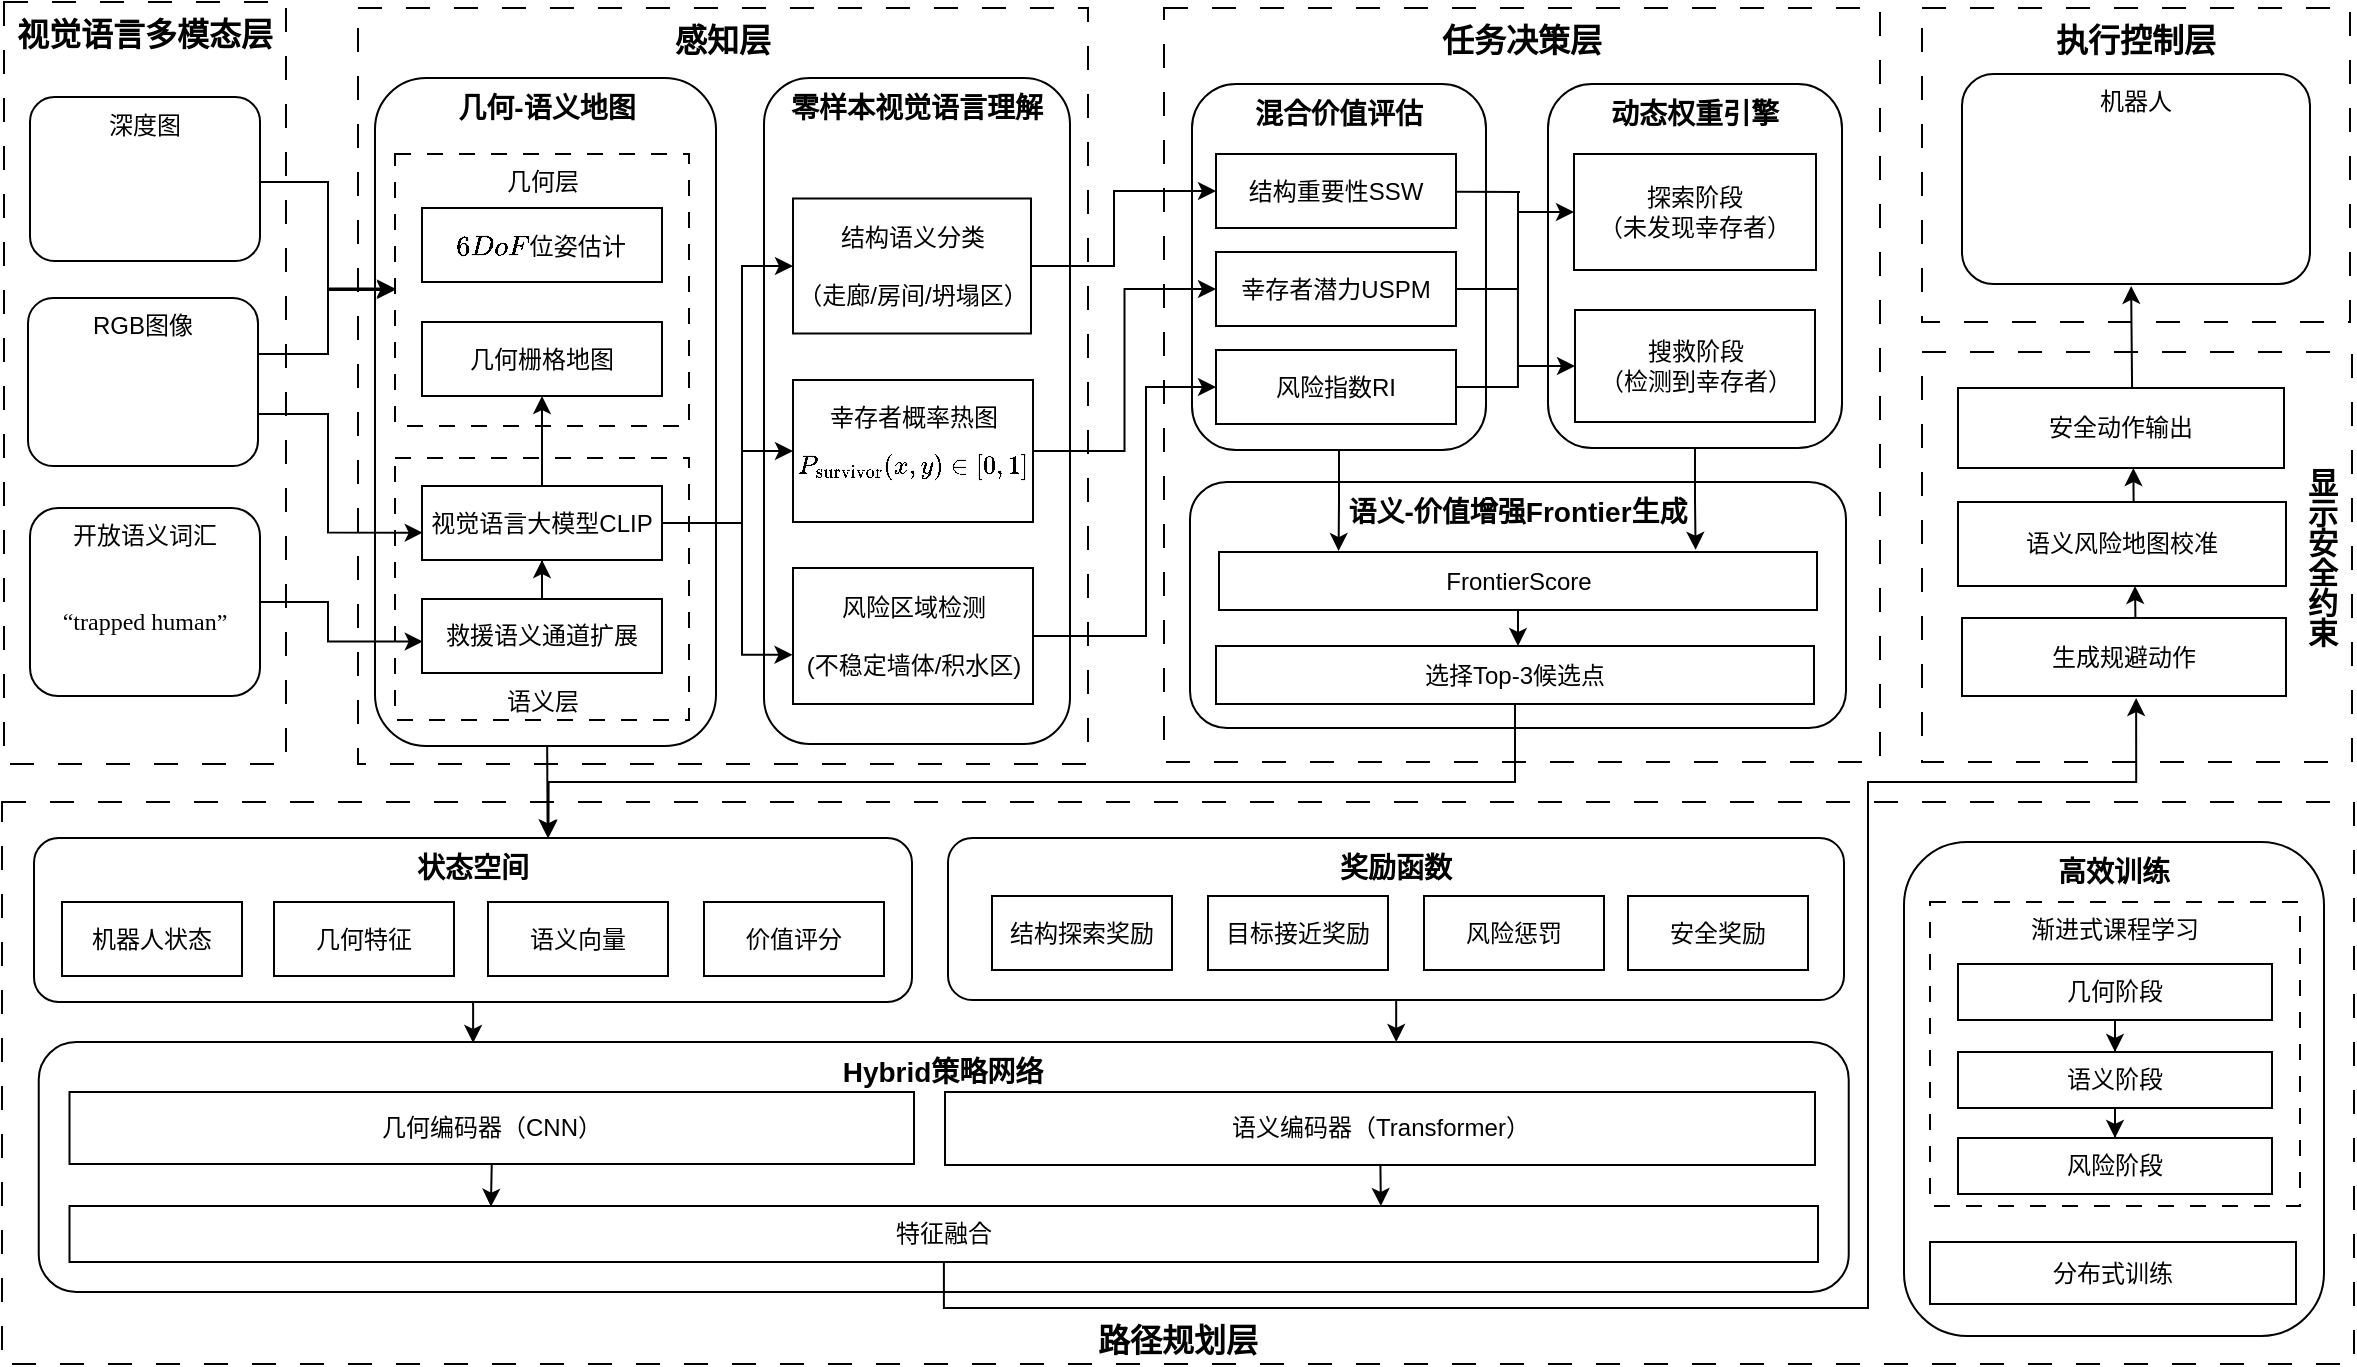 <mxfile version="26.2.14">
  <diagram name="第 1 页" id="HmjOjDHkeifQtBeMnm7m">
    <mxGraphModel dx="2058" dy="1146" grid="1" gridSize="10" guides="1" tooltips="1" connect="1" arrows="1" fold="1" page="1" pageScale="1" pageWidth="1654" pageHeight="1169" math="0" shadow="0">
      <root>
        <mxCell id="0" />
        <mxCell id="1" parent="0" />
        <mxCell id="zx14Y4O1JEKNaO2EkPZ3-2" value="&lt;span style=&quot;font-size: 16px;&quot;&gt;&lt;b&gt;视觉语言多模态层&lt;/b&gt;&lt;/span&gt;" style="rounded=0;whiteSpace=wrap;html=1;verticalAlign=top;dashed=1;dashPattern=12 12;fillStyle=auto;" vertex="1" parent="1">
          <mxGeometry x="240" y="190" width="141" height="381" as="geometry" />
        </mxCell>
        <mxCell id="zx14Y4O1JEKNaO2EkPZ3-3" value="&lt;font style=&quot;font-size: 16px;&quot;&gt;&lt;b&gt;感知层&lt;/b&gt;&lt;/font&gt;" style="rounded=0;whiteSpace=wrap;html=1;verticalAlign=top;dashed=1;dashPattern=12 12;" vertex="1" parent="1">
          <mxGeometry x="417" y="193" width="365" height="378" as="geometry" />
        </mxCell>
        <mxCell id="zx14Y4O1JEKNaO2EkPZ3-4" value="&lt;font style=&quot;font-size: 16px;&quot;&gt;&lt;b&gt;任务决策层&lt;/b&gt;&lt;/font&gt;" style="rounded=0;whiteSpace=wrap;html=1;verticalAlign=top;dashed=1;dashPattern=12 12;" vertex="1" parent="1">
          <mxGeometry x="820" y="193" width="358" height="377" as="geometry" />
        </mxCell>
        <mxCell id="zx14Y4O1JEKNaO2EkPZ3-5" value="&lt;font style=&quot;font-size: 16px;&quot;&gt;&lt;b&gt;路径规划层&lt;/b&gt;&lt;/font&gt;" style="rounded=0;whiteSpace=wrap;html=1;verticalAlign=bottom;dashed=1;dashPattern=12 12;" vertex="1" parent="1">
          <mxGeometry x="239" y="590" width="1176" height="281" as="geometry" />
        </mxCell>
        <mxCell id="zx14Y4O1JEKNaO2EkPZ3-6" value="&lt;font style=&quot;font-size: 16px;&quot;&gt;&lt;b&gt;执行控制层&lt;/b&gt;&lt;/font&gt;" style="rounded=0;whiteSpace=wrap;html=1;verticalAlign=top;dashed=1;dashPattern=12 12;" vertex="1" parent="1">
          <mxGeometry x="1199" y="193" width="214" height="157" as="geometry" />
        </mxCell>
        <mxCell id="zx14Y4O1JEKNaO2EkPZ3-7" value="&lt;font style=&quot;font-size: 14px;&quot;&gt;&lt;b&gt;几何-语义地图&lt;/b&gt;&lt;/font&gt;" style="rounded=1;whiteSpace=wrap;html=1;verticalAlign=top;" vertex="1" parent="1">
          <mxGeometry x="425.5" y="228" width="170.5" height="334" as="geometry" />
        </mxCell>
        <mxCell id="zx14Y4O1JEKNaO2EkPZ3-8" value="几何层" style="rounded=0;whiteSpace=wrap;html=1;verticalAlign=top;dashed=1;dashPattern=8 8;" vertex="1" parent="1">
          <mxGeometry x="435.5" y="266" width="147" height="136" as="geometry" />
        </mxCell>
        <mxCell id="zx14Y4O1JEKNaO2EkPZ3-9" value="语义层" style="rounded=0;whiteSpace=wrap;html=1;verticalAlign=bottom;dashed=1;dashPattern=8 8;" vertex="1" parent="1">
          <mxGeometry x="435.5" y="418" width="147" height="131" as="geometry" />
        </mxCell>
        <mxCell id="zx14Y4O1JEKNaO2EkPZ3-10" value="&lt;font style=&quot;font-size: 14px;&quot;&gt;&lt;b&gt;混合价值评估&lt;/b&gt;&lt;/font&gt;" style="rounded=1;whiteSpace=wrap;html=1;verticalAlign=top;" vertex="1" parent="1">
          <mxGeometry x="834" y="231" width="147" height="183" as="geometry" />
        </mxCell>
        <mxCell id="zx14Y4O1JEKNaO2EkPZ3-11" style="rounded=0;orthogonalLoop=1;jettySize=auto;html=1;curved=0;strokeColor=default;flowAnimation=0;shadow=0;jumpStyle=line;jumpSize=6;endArrow=none;startFill=0;" edge="1" parent="1" source="zx14Y4O1JEKNaO2EkPZ3-12">
          <mxGeometry relative="1" as="geometry">
            <mxPoint x="998" y="285" as="targetPoint" />
          </mxGeometry>
        </mxCell>
        <mxCell id="zx14Y4O1JEKNaO2EkPZ3-12" value="结构重要性SSW" style="rounded=0;whiteSpace=wrap;html=1;" vertex="1" parent="1">
          <mxGeometry x="846" y="266" width="120" height="37" as="geometry" />
        </mxCell>
        <mxCell id="zx14Y4O1JEKNaO2EkPZ3-13" style="edgeStyle=orthogonalEdgeStyle;rounded=0;orthogonalLoop=1;jettySize=auto;html=1;flowAnimation=0;endArrow=none;startFill=0;" edge="1" parent="1" source="zx14Y4O1JEKNaO2EkPZ3-14">
          <mxGeometry relative="1" as="geometry">
            <mxPoint x="997.054" y="333.5" as="targetPoint" />
          </mxGeometry>
        </mxCell>
        <mxCell id="zx14Y4O1JEKNaO2EkPZ3-14" value="幸存者潜力USPM" style="rounded=0;whiteSpace=wrap;html=1;" vertex="1" parent="1">
          <mxGeometry x="846" y="315" width="120" height="37" as="geometry" />
        </mxCell>
        <mxCell id="zx14Y4O1JEKNaO2EkPZ3-15" style="edgeStyle=orthogonalEdgeStyle;rounded=0;orthogonalLoop=1;jettySize=auto;html=1;endArrow=none;startFill=0;" edge="1" parent="1" source="zx14Y4O1JEKNaO2EkPZ3-16">
          <mxGeometry relative="1" as="geometry">
            <mxPoint x="997.171" y="382.5" as="targetPoint" />
          </mxGeometry>
        </mxCell>
        <mxCell id="zx14Y4O1JEKNaO2EkPZ3-16" value="风险指数RI" style="rounded=0;whiteSpace=wrap;html=1;" vertex="1" parent="1">
          <mxGeometry x="846" y="364" width="120" height="37" as="geometry" />
        </mxCell>
        <mxCell id="zx14Y4O1JEKNaO2EkPZ3-17" value="&lt;font style=&quot;font-size: 14px;&quot;&gt;&lt;b&gt;动态权重引擎&lt;/b&gt;&lt;/font&gt;" style="rounded=1;whiteSpace=wrap;html=1;verticalAlign=top;" vertex="1" parent="1">
          <mxGeometry x="1012" y="231" width="147" height="182" as="geometry" />
        </mxCell>
        <mxCell id="zx14Y4O1JEKNaO2EkPZ3-18" style="rounded=0;orthogonalLoop=1;jettySize=auto;html=1;" edge="1" parent="1" target="zx14Y4O1JEKNaO2EkPZ3-19">
          <mxGeometry relative="1" as="geometry">
            <mxPoint x="997.054" y="295" as="sourcePoint" />
          </mxGeometry>
        </mxCell>
        <mxCell id="zx14Y4O1JEKNaO2EkPZ3-19" value="探索阶段&lt;div&gt;（未发现幸存者）&lt;/div&gt;" style="rounded=0;whiteSpace=wrap;html=1;" vertex="1" parent="1">
          <mxGeometry x="1025" y="266" width="121" height="58" as="geometry" />
        </mxCell>
        <mxCell id="zx14Y4O1JEKNaO2EkPZ3-20" style="rounded=0;orthogonalLoop=1;jettySize=auto;html=1;" edge="1" parent="1" target="zx14Y4O1JEKNaO2EkPZ3-21">
          <mxGeometry relative="1" as="geometry">
            <mxPoint x="997" y="372" as="sourcePoint" />
          </mxGeometry>
        </mxCell>
        <mxCell id="zx14Y4O1JEKNaO2EkPZ3-21" value="搜救阶段&lt;div&gt;（检测到幸存者）&lt;/div&gt;" style="rounded=0;whiteSpace=wrap;html=1;" vertex="1" parent="1">
          <mxGeometry x="1025.5" y="344" width="120" height="56" as="geometry" />
        </mxCell>
        <mxCell id="zx14Y4O1JEKNaO2EkPZ3-22" value="&lt;font style=&quot;font-size: 14px;&quot;&gt;&lt;b&gt;Hybrid策略网络&lt;/b&gt;&lt;/font&gt;" style="rounded=1;whiteSpace=wrap;html=1;verticalAlign=top;" vertex="1" parent="1">
          <mxGeometry x="257.37" y="710" width="905" height="125" as="geometry" />
        </mxCell>
        <mxCell id="zx14Y4O1JEKNaO2EkPZ3-23" value="&lt;font style=&quot;font-size: 14px;&quot;&gt;&lt;b&gt;状态空间&lt;/b&gt;&lt;/font&gt;" style="rounded=1;whiteSpace=wrap;html=1;verticalAlign=top;" vertex="1" parent="1">
          <mxGeometry x="255" y="608" width="439" height="82" as="geometry" />
        </mxCell>
        <mxCell id="zx14Y4O1JEKNaO2EkPZ3-24" value="几何编码器（CNN）" style="rounded=0;whiteSpace=wrap;html=1;" vertex="1" parent="1">
          <mxGeometry x="272.75" y="735" width="422.25" height="36" as="geometry" />
        </mxCell>
        <mxCell id="zx14Y4O1JEKNaO2EkPZ3-25" style="rounded=0;orthogonalLoop=1;jettySize=auto;html=1;strokeWidth=1;entryX=0.75;entryY=0;entryDx=0;entryDy=0;" edge="1" parent="1" source="zx14Y4O1JEKNaO2EkPZ3-26" target="zx14Y4O1JEKNaO2EkPZ3-47">
          <mxGeometry relative="1" as="geometry">
            <mxPoint x="929" y="813" as="targetPoint" />
          </mxGeometry>
        </mxCell>
        <mxCell id="zx14Y4O1JEKNaO2EkPZ3-26" value="语义编码器（Transformer）" style="rounded=0;whiteSpace=wrap;html=1;" vertex="1" parent="1">
          <mxGeometry x="710.5" y="735" width="435" height="36.5" as="geometry" />
        </mxCell>
        <mxCell id="zx14Y4O1JEKNaO2EkPZ3-27" value="&lt;div data-page-id=&quot;BNPAdGCBEommW2xqo2ccPuPGn6e&quot; data-lark-html-role=&quot;root&quot; data-docx-has-block-data=&quot;false&quot;&gt;&lt;div class=&quot;old-record-id-UI9NddCrRo0jrax99HIcFApNn1e&quot;&gt;&lt;font style=&quot;font-size: 15px;&quot;&gt;&lt;b&gt;&lt;span style=&quot;color: light-dark(rgb(0, 0, 0), rgb(255, 255, 255));&quot;&gt;显示安全约束&lt;/span&gt;&lt;/b&gt;&lt;/font&gt;&lt;/div&gt;&lt;/div&gt;" style="rounded=0;whiteSpace=wrap;html=1;verticalAlign=middle;dashed=1;dashPattern=12 12;align=left;labelPosition=right;verticalLabelPosition=middle;textDirection=vertical-lr;spacingLeft=-27;" vertex="1" parent="1">
          <mxGeometry x="1199" y="365" width="215" height="205" as="geometry" />
        </mxCell>
        <mxCell id="zx14Y4O1JEKNaO2EkPZ3-28" style="edgeStyle=orthogonalEdgeStyle;rounded=0;orthogonalLoop=1;jettySize=auto;html=1;" edge="1" parent="1">
          <mxGeometry relative="1" as="geometry">
            <mxPoint x="435.5" y="333.25" as="targetPoint" />
            <mxPoint x="366.88" y="289.7" as="sourcePoint" />
            <Array as="points">
              <mxPoint x="367" y="280" />
              <mxPoint x="402" y="280" />
              <mxPoint x="402" y="333" />
            </Array>
          </mxGeometry>
        </mxCell>
        <mxCell id="zx14Y4O1JEKNaO2EkPZ3-29" value="深度图" style="rounded=1;whiteSpace=wrap;html=1;verticalAlign=top;" vertex="1" parent="1">
          <mxGeometry x="253" y="237.5" width="115" height="82" as="geometry" />
        </mxCell>
        <mxCell id="zx14Y4O1JEKNaO2EkPZ3-30" style="edgeStyle=orthogonalEdgeStyle;rounded=0;orthogonalLoop=1;jettySize=auto;html=1;" edge="1" parent="1" source="zx14Y4O1JEKNaO2EkPZ3-31" target="zx14Y4O1JEKNaO2EkPZ3-8">
          <mxGeometry relative="1" as="geometry">
            <Array as="points">
              <mxPoint x="402" y="366" />
              <mxPoint x="402" y="334" />
            </Array>
          </mxGeometry>
        </mxCell>
        <mxCell id="zx14Y4O1JEKNaO2EkPZ3-31" value="RGB图像" style="rounded=1;whiteSpace=wrap;html=1;verticalAlign=top;" vertex="1" parent="1">
          <mxGeometry x="252" y="338" width="115" height="84" as="geometry" />
        </mxCell>
        <mxCell id="zx14Y4O1JEKNaO2EkPZ3-32" value="" style="rounded=0;orthogonalLoop=1;jettySize=auto;html=1;entryX=0.503;entryY=1;entryDx=0;entryDy=0;entryPerimeter=0;" edge="1" parent="1">
          <mxGeometry relative="1" as="geometry">
            <mxPoint x="1305.721" y="498" as="sourcePoint" />
            <mxPoint x="1305.492" y="482.0" as="targetPoint" />
          </mxGeometry>
        </mxCell>
        <mxCell id="zx14Y4O1JEKNaO2EkPZ3-33" value="生成规避动作" style="rounded=0;whiteSpace=wrap;html=1;" vertex="1" parent="1">
          <mxGeometry x="1219" y="498" width="162" height="39" as="geometry" />
        </mxCell>
        <mxCell id="zx14Y4O1JEKNaO2EkPZ3-34" value="" style="rounded=0;orthogonalLoop=1;jettySize=auto;html=1;" edge="1" parent="1">
          <mxGeometry relative="1" as="geometry">
            <mxPoint x="1304.819" y="440" as="sourcePoint" />
            <mxPoint x="1304.672" y="423" as="targetPoint" />
          </mxGeometry>
        </mxCell>
        <mxCell id="zx14Y4O1JEKNaO2EkPZ3-35" value="语义风险地图校准" style="rounded=0;whiteSpace=wrap;html=1;" vertex="1" parent="1">
          <mxGeometry x="1217" y="440" width="164" height="42" as="geometry" />
        </mxCell>
        <mxCell id="zx14Y4O1JEKNaO2EkPZ3-36" value="几何特征" style="rounded=0;whiteSpace=wrap;html=1;" vertex="1" parent="1">
          <mxGeometry x="375" y="640" width="90" height="37" as="geometry" />
        </mxCell>
        <mxCell id="zx14Y4O1JEKNaO2EkPZ3-37" value="语义向量" style="rounded=0;whiteSpace=wrap;html=1;" vertex="1" parent="1">
          <mxGeometry x="482" y="640" width="90" height="37" as="geometry" />
        </mxCell>
        <mxCell id="zx14Y4O1JEKNaO2EkPZ3-38" value="价值评分" style="rounded=0;whiteSpace=wrap;html=1;" vertex="1" parent="1">
          <mxGeometry x="590" y="640" width="90" height="37" as="geometry" />
        </mxCell>
        <mxCell id="zx14Y4O1JEKNaO2EkPZ3-39" value="机器人状态" style="rounded=0;whiteSpace=wrap;html=1;" vertex="1" parent="1">
          <mxGeometry x="269" y="640" width="90" height="37" as="geometry" />
        </mxCell>
        <mxCell id="zx14Y4O1JEKNaO2EkPZ3-40" style="rounded=0;orthogonalLoop=1;jettySize=auto;html=1;entryX=0.75;entryY=0;entryDx=0;entryDy=0;" edge="1" parent="1" source="zx14Y4O1JEKNaO2EkPZ3-41" target="zx14Y4O1JEKNaO2EkPZ3-22">
          <mxGeometry relative="1" as="geometry" />
        </mxCell>
        <mxCell id="zx14Y4O1JEKNaO2EkPZ3-41" value="&lt;font style=&quot;font-size: 14px;&quot;&gt;&lt;b&gt;奖励函数&lt;/b&gt;&lt;/font&gt;" style="rounded=1;whiteSpace=wrap;html=1;verticalAlign=top;" vertex="1" parent="1">
          <mxGeometry x="712" y="608" width="448" height="81" as="geometry" />
        </mxCell>
        <mxCell id="zx14Y4O1JEKNaO2EkPZ3-42" value="结构探索奖励" style="rounded=0;whiteSpace=wrap;html=1;" vertex="1" parent="1">
          <mxGeometry x="734" y="637" width="90" height="37" as="geometry" />
        </mxCell>
        <mxCell id="zx14Y4O1JEKNaO2EkPZ3-43" value="目标接近奖励" style="rounded=0;whiteSpace=wrap;html=1;" vertex="1" parent="1">
          <mxGeometry x="842" y="637" width="90" height="37" as="geometry" />
        </mxCell>
        <mxCell id="zx14Y4O1JEKNaO2EkPZ3-44" value="风险惩罚" style="rounded=0;whiteSpace=wrap;html=1;" vertex="1" parent="1">
          <mxGeometry x="950" y="637" width="90" height="37" as="geometry" />
        </mxCell>
        <mxCell id="zx14Y4O1JEKNaO2EkPZ3-45" value="安全奖励" style="rounded=0;whiteSpace=wrap;html=1;" vertex="1" parent="1">
          <mxGeometry x="1052" y="637" width="90" height="37" as="geometry" />
        </mxCell>
        <mxCell id="zx14Y4O1JEKNaO2EkPZ3-46" style="edgeStyle=orthogonalEdgeStyle;rounded=0;orthogonalLoop=1;jettySize=auto;html=1;entryX=0.498;entryY=0.844;entryDx=0;entryDy=0;entryPerimeter=0;" edge="1" parent="1" source="zx14Y4O1JEKNaO2EkPZ3-47" target="zx14Y4O1JEKNaO2EkPZ3-27">
          <mxGeometry relative="1" as="geometry">
            <Array as="points">
              <mxPoint x="1172" y="843" />
              <mxPoint x="1172" y="580" />
              <mxPoint x="1306" y="580" />
            </Array>
          </mxGeometry>
        </mxCell>
        <mxCell id="zx14Y4O1JEKNaO2EkPZ3-47" value="特征融合" style="rounded=0;whiteSpace=wrap;html=1;" vertex="1" parent="1">
          <mxGeometry x="272.75" y="792" width="874.25" height="28" as="geometry" />
        </mxCell>
        <mxCell id="zx14Y4O1JEKNaO2EkPZ3-48" value="$$6DoF位姿估计$$" style="rounded=0;whiteSpace=wrap;html=1;" vertex="1" parent="1">
          <mxGeometry x="449" y="293" width="120" height="37" as="geometry" />
        </mxCell>
        <mxCell id="zx14Y4O1JEKNaO2EkPZ3-49" value="几何栅格地图" style="rounded=0;whiteSpace=wrap;html=1;" vertex="1" parent="1">
          <mxGeometry x="449" y="350" width="120" height="37" as="geometry" />
        </mxCell>
        <mxCell id="zx14Y4O1JEKNaO2EkPZ3-50" style="edgeStyle=orthogonalEdgeStyle;rounded=0;orthogonalLoop=1;jettySize=auto;html=1;entryX=0.5;entryY=1;entryDx=0;entryDy=0;" edge="1" parent="1" source="zx14Y4O1JEKNaO2EkPZ3-51" target="zx14Y4O1JEKNaO2EkPZ3-53">
          <mxGeometry relative="1" as="geometry" />
        </mxCell>
        <mxCell id="zx14Y4O1JEKNaO2EkPZ3-51" value="救援语义通道扩展" style="rounded=0;whiteSpace=wrap;html=1;" vertex="1" parent="1">
          <mxGeometry x="449" y="488.5" width="120" height="37" as="geometry" />
        </mxCell>
        <mxCell id="zx14Y4O1JEKNaO2EkPZ3-52" style="edgeStyle=orthogonalEdgeStyle;rounded=0;orthogonalLoop=1;jettySize=auto;html=1;entryX=0.5;entryY=1;entryDx=0;entryDy=0;" edge="1" parent="1" source="zx14Y4O1JEKNaO2EkPZ3-53" target="zx14Y4O1JEKNaO2EkPZ3-49">
          <mxGeometry relative="1" as="geometry" />
        </mxCell>
        <mxCell id="zx14Y4O1JEKNaO2EkPZ3-53" value="视觉语言大模型CLIP" style="rounded=0;whiteSpace=wrap;html=1;" vertex="1" parent="1">
          <mxGeometry x="449" y="432" width="120" height="37" as="geometry" />
        </mxCell>
        <mxCell id="zx14Y4O1JEKNaO2EkPZ3-54" value="安全动作输出" style="rounded=0;whiteSpace=wrap;html=1;" vertex="1" parent="1">
          <mxGeometry x="1217" y="383" width="163" height="40" as="geometry" />
        </mxCell>
        <mxCell id="zx14Y4O1JEKNaO2EkPZ3-55" value="&lt;font style=&quot;font-size: 14px;&quot;&gt;&lt;b&gt;零样本视觉语言理解&lt;/b&gt;&lt;/font&gt;" style="rounded=1;whiteSpace=wrap;html=1;verticalAlign=top;" vertex="1" parent="1">
          <mxGeometry x="620" y="228" width="153" height="333" as="geometry" />
        </mxCell>
        <mxCell id="zx14Y4O1JEKNaO2EkPZ3-56" style="edgeStyle=orthogonalEdgeStyle;rounded=0;orthogonalLoop=1;jettySize=auto;html=1;entryX=0;entryY=0.5;entryDx=0;entryDy=0;" edge="1" parent="1" source="zx14Y4O1JEKNaO2EkPZ3-53" target="zx14Y4O1JEKNaO2EkPZ3-61">
          <mxGeometry relative="1" as="geometry">
            <Array as="points">
              <mxPoint x="609" y="450" />
              <mxPoint x="609" y="414" />
            </Array>
          </mxGeometry>
        </mxCell>
        <mxCell id="zx14Y4O1JEKNaO2EkPZ3-57" style="edgeStyle=orthogonalEdgeStyle;rounded=0;orthogonalLoop=1;jettySize=auto;html=1;entryX=0;entryY=0.5;entryDx=0;entryDy=0;" edge="1" parent="1" source="zx14Y4O1JEKNaO2EkPZ3-53" target="zx14Y4O1JEKNaO2EkPZ3-59">
          <mxGeometry relative="1" as="geometry">
            <Array as="points">
              <mxPoint x="609" y="451" />
              <mxPoint x="609" y="322" />
            </Array>
          </mxGeometry>
        </mxCell>
        <mxCell id="zx14Y4O1JEKNaO2EkPZ3-58" style="edgeStyle=orthogonalEdgeStyle;rounded=0;orthogonalLoop=1;jettySize=auto;html=1;entryX=0;entryY=0.5;entryDx=0;entryDy=0;" edge="1" parent="1" source="zx14Y4O1JEKNaO2EkPZ3-59" target="zx14Y4O1JEKNaO2EkPZ3-12">
          <mxGeometry relative="1" as="geometry">
            <Array as="points">
              <mxPoint x="795" y="322" />
              <mxPoint x="795" y="285" />
            </Array>
          </mxGeometry>
        </mxCell>
        <mxCell id="zx14Y4O1JEKNaO2EkPZ3-59" value="结构语义分类&lt;div&gt;&lt;br&gt;&lt;div&gt;&lt;div data-docx-has-block-data=&quot;false&quot; data-lark-html-role=&quot;root&quot; data-page-id=&quot;BNPAdGCBEommW2xqo2ccPuPGn6e&quot;&gt;&lt;div class=&quot;old-record-id-DT5TdP6Pmoqp0Vxr48qcs23pnCh&quot;&gt;&lt;div data-docx-has-block-data=&quot;false&quot; data-lark-html-role=&quot;root&quot; data-page-id=&quot;BNPAdGCBEommW2xqo2ccPuPGn6e&quot;&gt;&lt;div class=&quot;old-record-id-DT5TdP6Pmoqp0Vxr48qcs23pnCh&quot;&gt;（走廊/房间/坍塌区）&lt;/div&gt;&lt;/div&gt;&lt;span class=&quot;lark-record-clipboard&quot; data-lark-record-format=&quot;docx/text&quot; data-lark-record-data=&quot;{&amp;quot;rootId&amp;quot;:&amp;quot;BNPAdGCBEommW2xqo2ccPuPGn6e&amp;quot;,&amp;quot;text&amp;quot;:{&amp;quot;initialAttributedTexts&amp;quot;:{&amp;quot;text&amp;quot;:{&amp;quot;0&amp;quot;:&amp;quot;（走廊/房间/坍塌区）&amp;quot;},&amp;quot;attribs&amp;quot;:{&amp;quot;0&amp;quot;:&amp;quot;*0+b&amp;quot;}},&amp;quot;apool&amp;quot;:{&amp;quot;numToAttrib&amp;quot;:{&amp;quot;0&amp;quot;:[&amp;quot;author&amp;quot;,&amp;quot;7080140424181972994&amp;quot;]},&amp;quot;nextNum&amp;quot;:1}},&amp;quot;type&amp;quot;:&amp;quot;text&amp;quot;,&amp;quot;referenceRecordMap&amp;quot;:{},&amp;quot;extra&amp;quot;:{&amp;quot;channel&amp;quot;:&amp;quot;saas&amp;quot;,&amp;quot;isEqualBlockSelection&amp;quot;:false,&amp;quot;pasteRandomId&amp;quot;:&amp;quot;9df31aa9-b0b8-46e3-8a2a-89151a6c7a31&amp;quot;,&amp;quot;mention_page_title&amp;quot;:{},&amp;quot;external_mention_url&amp;quot;:{}},&amp;quot;isKeepQuoteContainer&amp;quot;:false,&amp;quot;isFromCode&amp;quot;:false,&amp;quot;selection&amp;quot;:[{&amp;quot;id&amp;quot;:395,&amp;quot;type&amp;quot;:&amp;quot;text&amp;quot;,&amp;quot;selection&amp;quot;:{&amp;quot;start&amp;quot;:17,&amp;quot;end&amp;quot;:28},&amp;quot;recordId&amp;quot;:&amp;quot;DT5TdP6Pmoqp0Vxr48qcs23pnCh&amp;quot;}],&amp;quot;payloadMap&amp;quot;:{},&amp;quot;isCut&amp;quot;:false}&quot;&gt;&lt;/span&gt;&lt;/div&gt;&lt;/div&gt;&lt;span class=&quot;lark-record-clipboard&quot; data-lark-record-format=&quot;docx/text&quot; data-lark-record-data=&quot;{&amp;quot;rootId&amp;quot;:&amp;quot;BNPAdGCBEommW2xqo2ccPuPGn6e&amp;quot;,&amp;quot;text&amp;quot;:{&amp;quot;initialAttributedTexts&amp;quot;:{&amp;quot;text&amp;quot;:{&amp;quot;0&amp;quot;:&amp;quot;“走廊”置信度0.8&amp;quot;},&amp;quot;attribs&amp;quot;:{&amp;quot;0&amp;quot;:&amp;quot;*0+a&amp;quot;}},&amp;quot;apool&amp;quot;:{&amp;quot;numToAttrib&amp;quot;:{&amp;quot;0&amp;quot;:[&amp;quot;author&amp;quot;,&amp;quot;7080140424181972994&amp;quot;]},&amp;quot;nextNum&amp;quot;:1}},&amp;quot;type&amp;quot;:&amp;quot;text&amp;quot;,&amp;quot;referenceRecordMap&amp;quot;:{},&amp;quot;extra&amp;quot;:{&amp;quot;channel&amp;quot;:&amp;quot;saas&amp;quot;,&amp;quot;isEqualBlockSelection&amp;quot;:false,&amp;quot;pasteRandomId&amp;quot;:&amp;quot;2c8e4454-00a4-433e-9368-806bf7da104c&amp;quot;,&amp;quot;mention_page_title&amp;quot;:{},&amp;quot;external_mention_url&amp;quot;:{}},&amp;quot;isKeepQuoteContainer&amp;quot;:false,&amp;quot;isFromCode&amp;quot;:false,&amp;quot;selection&amp;quot;:[{&amp;quot;id&amp;quot;:395,&amp;quot;type&amp;quot;:&amp;quot;text&amp;quot;,&amp;quot;selection&amp;quot;:{&amp;quot;start&amp;quot;:38,&amp;quot;end&amp;quot;:48},&amp;quot;recordId&amp;quot;:&amp;quot;DT5TdP6Pmoqp0Vxr48qcs23pnCh&amp;quot;}],&amp;quot;payloadMap&amp;quot;:{},&amp;quot;isCut&amp;quot;:false}&quot;&gt;&lt;/span&gt;&lt;/div&gt;&lt;/div&gt;" style="rounded=0;whiteSpace=wrap;html=1;" vertex="1" parent="1">
          <mxGeometry x="634.5" y="288.25" width="119" height="67.5" as="geometry" />
        </mxCell>
        <mxCell id="zx14Y4O1JEKNaO2EkPZ3-60" style="edgeStyle=orthogonalEdgeStyle;rounded=0;orthogonalLoop=1;jettySize=auto;html=1;entryX=0;entryY=0.5;entryDx=0;entryDy=0;" edge="1" parent="1" source="zx14Y4O1JEKNaO2EkPZ3-61" target="zx14Y4O1JEKNaO2EkPZ3-14">
          <mxGeometry relative="1" as="geometry" />
        </mxCell>
        <mxCell id="zx14Y4O1JEKNaO2EkPZ3-61" value="幸存者概率热图&lt;div&gt;&lt;div style=&quot;white-space-collapse: preserve;&quot; data-line=&quot;true&quot; data-line-index=&quot;0&quot; data-zone-id=&quot;0&quot;&gt;&lt;font style=&quot;font-size: 11px;&quot;&gt;$$P_{\text{survivor}}(x,y) \in [0,1] $$&lt;/font&gt;&lt;/div&gt;&lt;/div&gt;" style="rounded=0;whiteSpace=wrap;html=1;" vertex="1" parent="1">
          <mxGeometry x="634.5" y="379" width="120" height="71" as="geometry" />
        </mxCell>
        <mxCell id="zx14Y4O1JEKNaO2EkPZ3-62" style="edgeStyle=orthogonalEdgeStyle;rounded=0;orthogonalLoop=1;jettySize=auto;html=1;entryX=0;entryY=0.5;entryDx=0;entryDy=0;" edge="1" parent="1" source="zx14Y4O1JEKNaO2EkPZ3-63" target="zx14Y4O1JEKNaO2EkPZ3-16">
          <mxGeometry relative="1" as="geometry">
            <Array as="points">
              <mxPoint x="811" y="507" />
              <mxPoint x="811" y="383" />
            </Array>
          </mxGeometry>
        </mxCell>
        <mxCell id="zx14Y4O1JEKNaO2EkPZ3-63" value="风险区域检测&lt;div&gt;&lt;span class=&quot;lark-record-clipboard&quot; data-lark-record-format=&quot;docx/text&quot; data-lark-record-data=&quot;{&amp;quot;rootId&amp;quot;:&amp;quot;BNPAdGCBEommW2xqo2ccPuPGn6e&amp;quot;,&amp;quot;text&amp;quot;:{&amp;quot;initialAttributedTexts&amp;quot;:{&amp;quot;text&amp;quot;:{&amp;quot;0&amp;quot;:&amp;quot;“不稳定墙体”&amp;quot;},&amp;quot;attribs&amp;quot;:{&amp;quot;0&amp;quot;:&amp;quot;*0+7&amp;quot;}},&amp;quot;apool&amp;quot;:{&amp;quot;numToAttrib&amp;quot;:{&amp;quot;0&amp;quot;:[&amp;quot;author&amp;quot;,&amp;quot;7080140424181972994&amp;quot;]},&amp;quot;nextNum&amp;quot;:1}},&amp;quot;type&amp;quot;:&amp;quot;text&amp;quot;,&amp;quot;referenceRecordMap&amp;quot;:{},&amp;quot;extra&amp;quot;:{&amp;quot;channel&amp;quot;:&amp;quot;saas&amp;quot;,&amp;quot;isEqualBlockSelection&amp;quot;:false,&amp;quot;pasteRandomId&amp;quot;:&amp;quot;6ad1a1e6-4cdb-4713-b4db-a2832ce5e5d6&amp;quot;,&amp;quot;mention_page_title&amp;quot;:{},&amp;quot;external_mention_url&amp;quot;:{}},&amp;quot;isKeepQuoteContainer&amp;quot;:false,&amp;quot;isFromCode&amp;quot;:false,&amp;quot;selection&amp;quot;:[{&amp;quot;id&amp;quot;:398,&amp;quot;type&amp;quot;:&amp;quot;text&amp;quot;,&amp;quot;selection&amp;quot;:{&amp;quot;start&amp;quot;:13,&amp;quot;end&amp;quot;:20},&amp;quot;recordId&amp;quot;:&amp;quot;SnyCdFY0OoavtcxNeaPcfHy1nrh&amp;quot;}],&amp;quot;payloadMap&amp;quot;:{},&amp;quot;isCut&amp;quot;:false}&quot;&gt;&lt;/span&gt;&lt;/div&gt;&lt;div&gt;&lt;br&gt;&lt;/div&gt;&lt;div&gt;(不稳定墙体/积水区)&lt;/div&gt;" style="rounded=0;whiteSpace=wrap;html=1;" vertex="1" parent="1">
          <mxGeometry x="634.5" y="473" width="120" height="68" as="geometry" />
        </mxCell>
        <mxCell id="zx14Y4O1JEKNaO2EkPZ3-64" value="&lt;div data-docx-has-block-data=&quot;false&quot; data-lark-html-role=&quot;root&quot; data-page-id=&quot;BNPAdGCBEommW2xqo2ccPuPGn6e&quot;&gt;&lt;div class=&quot;old-record-id-MrWGdxZGiolvprx9qxSc6dqvnWe&quot;&gt;&lt;div data-docx-has-block-data=&quot;false&quot; data-lark-html-role=&quot;root&quot; data-page-id=&quot;BNPAdGCBEommW2xqo2ccPuPGn6e&quot;&gt;&lt;div class=&quot;ace-line ace-line old-record-id-MdqQdFTXMoa1VLxG5Y0cHxWdnwl&quot;&gt;&lt;div data-docx-has-block-data=&quot;false&quot; data-lark-html-role=&quot;root&quot; data-page-id=&quot;BNPAdGCBEommW2xqo2ccPuPGn6e&quot;&gt;&lt;div data-docx-has-block-data=&quot;false&quot; data-lark-html-role=&quot;root&quot; data-page-id=&quot;BNPAdGCBEommW2xqo2ccPuPGn6e&quot;&gt;&lt;div class=&quot;old-record-id-LJWMd13EboU8sNxJyBIcaIWCn3g&quot;&gt;&lt;font style=&quot;font-size: 14px;&quot;&gt;&lt;b&gt;语义-价值增强&lt;span style=&quot;color: initial;&quot;&gt;Frontier生成&lt;/span&gt;&lt;/b&gt;&lt;/font&gt;&lt;/div&gt;&lt;/div&gt;&lt;/div&gt;&lt;span class=&quot;lark-record-clipboard&quot; data-lark-record-format=&quot;docx/text&quot; data-lark-record-data=&quot;{&amp;quot;rootId&amp;quot;:&amp;quot;BNPAdGCBEommW2xqo2ccPuPGn6e&amp;quot;,&amp;quot;text&amp;quot;:{&amp;quot;initialAttributedTexts&amp;quot;:{&amp;quot;text&amp;quot;:{&amp;quot;0&amp;quot;:&amp;quot;Frontier生成&amp;quot;},&amp;quot;attribs&amp;quot;:{&amp;quot;0&amp;quot;:&amp;quot;*0*1+a&amp;quot;}},&amp;quot;apool&amp;quot;:{&amp;quot;numToAttrib&amp;quot;:{&amp;quot;0&amp;quot;:[&amp;quot;author&amp;quot;,&amp;quot;7080140424181972994&amp;quot;],&amp;quot;1&amp;quot;:[&amp;quot;bold&amp;quot;,&amp;quot;true&amp;quot;]},&amp;quot;nextNum&amp;quot;:2}},&amp;quot;type&amp;quot;:&amp;quot;text&amp;quot;,&amp;quot;referenceRecordMap&amp;quot;:{},&amp;quot;extra&amp;quot;:{&amp;quot;channel&amp;quot;:&amp;quot;saas&amp;quot;,&amp;quot;isEqualBlockSelection&amp;quot;:false,&amp;quot;pasteRandomId&amp;quot;:&amp;quot;f8a05753-6cb4-4aed-bde6-70c36ad921ee&amp;quot;,&amp;quot;mention_page_title&amp;quot;:{},&amp;quot;external_mention_url&amp;quot;:{}},&amp;quot;isKeepQuoteContainer&amp;quot;:false,&amp;quot;isFromCode&amp;quot;:false,&amp;quot;selection&amp;quot;:[{&amp;quot;id&amp;quot;:251,&amp;quot;type&amp;quot;:&amp;quot;text&amp;quot;,&amp;quot;selection&amp;quot;:{&amp;quot;start&amp;quot;:0,&amp;quot;end&amp;quot;:10},&amp;quot;recordId&amp;quot;:&amp;quot;HUakdoc2soV0hExb6HFcCU7Snog&amp;quot;}],&amp;quot;payloadMap&amp;quot;:{},&amp;quot;isCut&amp;quot;:false}&quot;&gt;&lt;/span&gt;&lt;/div&gt;&lt;/div&gt;&lt;span class=&quot;lark-record-clipboard&quot; data-lark-record-format=&quot;docx/text&quot; data-lark-record-data=&quot;{&amp;quot;rootId&amp;quot;:&amp;quot;BNPAdGCBEommW2xqo2ccPuPGn6e&amp;quot;,&amp;quot;text&amp;quot;:{&amp;quot;initialAttributedTexts&amp;quot;:{&amp;quot;text&amp;quot;:{&amp;quot;0&amp;quot;:&amp;quot; &amp;quot;},&amp;quot;attribs&amp;quot;:{&amp;quot;0&amp;quot;:&amp;quot;*2*0*1+1&amp;quot;}},&amp;quot;apool&amp;quot;:{&amp;quot;numToAttrib&amp;quot;:{&amp;quot;0&amp;quot;:[&amp;quot;equation&amp;quot;,&amp;quot;\\text{FrontierScore}\n&amp;quot;],&amp;quot;1&amp;quot;:[&amp;quot;objectID&amp;quot;,&amp;quot;rOXUzTqO&amp;quot;],&amp;quot;2&amp;quot;:[&amp;quot;author&amp;quot;,&amp;quot;7080140424181972994&amp;quot;]},&amp;quot;nextNum&amp;quot;:3}},&amp;quot;type&amp;quot;:&amp;quot;text&amp;quot;,&amp;quot;referenceRecordMap&amp;quot;:{},&amp;quot;extra&amp;quot;:{&amp;quot;channel&amp;quot;:&amp;quot;saas&amp;quot;,&amp;quot;isEqualBlockSelection&amp;quot;:true,&amp;quot;pasteRandomId&amp;quot;:&amp;quot;67b2a4c2-bbb4-4ff4-b034-cae2410ab669&amp;quot;,&amp;quot;mention_page_title&amp;quot;:{},&amp;quot;external_mention_url&amp;quot;:{}},&amp;quot;isKeepQuoteContainer&amp;quot;:false,&amp;quot;isFromCode&amp;quot;:false,&amp;quot;selection&amp;quot;:[{&amp;quot;id&amp;quot;:252,&amp;quot;type&amp;quot;:&amp;quot;text&amp;quot;,&amp;quot;selection&amp;quot;:{&amp;quot;start&amp;quot;:0,&amp;quot;end&amp;quot;:1},&amp;quot;recordId&amp;quot;:&amp;quot;MdqQdFTXMoa1VLxG5Y0cHxWdnwl&amp;quot;}],&amp;quot;payloadMap&amp;quot;:{},&amp;quot;isCut&amp;quot;:false}&quot;&gt;&lt;/span&gt;&lt;/div&gt;&lt;/div&gt;&lt;span class=&quot;lark-record-clipboard&quot; data-lark-record-format=&quot;docx/text&quot; data-lark-record-data=&quot;{&amp;quot;rootId&amp;quot;:&amp;quot;BNPAdGCBEommW2xqo2ccPuPGn6e&amp;quot;,&amp;quot;text&amp;quot;:{&amp;quot;initialAttributedTexts&amp;quot;:{&amp;quot;text&amp;quot;:{&amp;quot;0&amp;quot;:&amp;quot;价值地图引导的Frontier选择&amp;quot;},&amp;quot;attribs&amp;quot;:{&amp;quot;0&amp;quot;:&amp;quot;*0*1+h&amp;quot;}},&amp;quot;apool&amp;quot;:{&amp;quot;numToAttrib&amp;quot;:{&amp;quot;0&amp;quot;:[&amp;quot;author&amp;quot;,&amp;quot;7080140424181972994&amp;quot;],&amp;quot;1&amp;quot;:[&amp;quot;bold&amp;quot;,&amp;quot;true&amp;quot;]},&amp;quot;nextNum&amp;quot;:2}},&amp;quot;type&amp;quot;:&amp;quot;text&amp;quot;,&amp;quot;referenceRecordMap&amp;quot;:{},&amp;quot;extra&amp;quot;:{&amp;quot;channel&amp;quot;:&amp;quot;saas&amp;quot;,&amp;quot;isEqualBlockSelection&amp;quot;:false,&amp;quot;pasteRandomId&amp;quot;:&amp;quot;e27646a3-14b2-4f86-8ac1-85d0b10dd6ea&amp;quot;,&amp;quot;mention_page_title&amp;quot;:{},&amp;quot;external_mention_url&amp;quot;:{}},&amp;quot;isKeepQuoteContainer&amp;quot;:false,&amp;quot;isFromCode&amp;quot;:false,&amp;quot;selection&amp;quot;:[{&amp;quot;id&amp;quot;:241,&amp;quot;type&amp;quot;:&amp;quot;text&amp;quot;,&amp;quot;selection&amp;quot;:{&amp;quot;start&amp;quot;:0,&amp;quot;end&amp;quot;:17},&amp;quot;recordId&amp;quot;:&amp;quot;MrWGdxZGiolvprx9qxSc6dqvnWe&amp;quot;}],&amp;quot;payloadMap&amp;quot;:{},&amp;quot;isCut&amp;quot;:false}&quot;&gt;&lt;/span&gt;" style="rounded=1;whiteSpace=wrap;html=1;verticalAlign=top;" vertex="1" parent="1">
          <mxGeometry x="833" y="430" width="328" height="123" as="geometry" />
        </mxCell>
        <mxCell id="zx14Y4O1JEKNaO2EkPZ3-65" value="" style="edgeStyle=orthogonalEdgeStyle;rounded=0;orthogonalLoop=1;jettySize=auto;html=1;" edge="1" parent="1" source="zx14Y4O1JEKNaO2EkPZ3-66" target="zx14Y4O1JEKNaO2EkPZ3-67">
          <mxGeometry relative="1" as="geometry">
            <Array as="points">
              <mxPoint x="996" y="513" />
              <mxPoint x="996" y="513" />
            </Array>
          </mxGeometry>
        </mxCell>
        <mxCell id="zx14Y4O1JEKNaO2EkPZ3-66" value="&lt;div data-docx-has-block-data=&quot;false&quot; data-lark-html-role=&quot;root&quot; data-page-id=&quot;BNPAdGCBEommW2xqo2ccPuPGn6e&quot;&gt;&lt;div class=&quot;old-record-id-MrWGdxZGiolvprx9qxSc6dqvnWe&quot;&gt;&lt;div data-docx-has-block-data=&quot;false&quot; data-lark-html-role=&quot;root&quot; data-page-id=&quot;BNPAdGCBEommW2xqo2ccPuPGn6e&quot;&gt;&lt;div class=&quot;ace-line ace-line old-record-id-MdqQdFTXMoa1VLxG5Y0cHxWdnwl&quot;&gt;&lt;span class=&quot;j-block-container&quot;&gt;FrontierScore&lt;/span&gt;&lt;/div&gt;&lt;/div&gt;&lt;span class=&quot;lark-record-clipboard&quot; data-lark-record-format=&quot;docx/text&quot; data-lark-record-data=&quot;{&amp;quot;rootId&amp;quot;:&amp;quot;BNPAdGCBEommW2xqo2ccPuPGn6e&amp;quot;,&amp;quot;text&amp;quot;:{&amp;quot;initialAttributedTexts&amp;quot;:{&amp;quot;text&amp;quot;:{&amp;quot;0&amp;quot;:&amp;quot; &amp;quot;},&amp;quot;attribs&amp;quot;:{&amp;quot;0&amp;quot;:&amp;quot;*2*0*1+1&amp;quot;}},&amp;quot;apool&amp;quot;:{&amp;quot;numToAttrib&amp;quot;:{&amp;quot;0&amp;quot;:[&amp;quot;equation&amp;quot;,&amp;quot;\\text{FrontierScore}\n&amp;quot;],&amp;quot;1&amp;quot;:[&amp;quot;objectID&amp;quot;,&amp;quot;rOXUzTqO&amp;quot;],&amp;quot;2&amp;quot;:[&amp;quot;author&amp;quot;,&amp;quot;7080140424181972994&amp;quot;]},&amp;quot;nextNum&amp;quot;:3}},&amp;quot;type&amp;quot;:&amp;quot;text&amp;quot;,&amp;quot;referenceRecordMap&amp;quot;:{},&amp;quot;extra&amp;quot;:{&amp;quot;channel&amp;quot;:&amp;quot;saas&amp;quot;,&amp;quot;isEqualBlockSelection&amp;quot;:true,&amp;quot;pasteRandomId&amp;quot;:&amp;quot;67b2a4c2-bbb4-4ff4-b034-cae2410ab669&amp;quot;,&amp;quot;mention_page_title&amp;quot;:{},&amp;quot;external_mention_url&amp;quot;:{}},&amp;quot;isKeepQuoteContainer&amp;quot;:false,&amp;quot;isFromCode&amp;quot;:false,&amp;quot;selection&amp;quot;:[{&amp;quot;id&amp;quot;:252,&amp;quot;type&amp;quot;:&amp;quot;text&amp;quot;,&amp;quot;selection&amp;quot;:{&amp;quot;start&amp;quot;:0,&amp;quot;end&amp;quot;:1},&amp;quot;recordId&amp;quot;:&amp;quot;MdqQdFTXMoa1VLxG5Y0cHxWdnwl&amp;quot;}],&amp;quot;payloadMap&amp;quot;:{},&amp;quot;isCut&amp;quot;:false}&quot;&gt;&lt;/span&gt;&lt;/div&gt;&lt;/div&gt;&lt;span class=&quot;lark-record-clipboard&quot; data-lark-record-format=&quot;docx/text&quot; data-lark-record-data=&quot;{&amp;quot;rootId&amp;quot;:&amp;quot;BNPAdGCBEommW2xqo2ccPuPGn6e&amp;quot;,&amp;quot;text&amp;quot;:{&amp;quot;initialAttributedTexts&amp;quot;:{&amp;quot;text&amp;quot;:{&amp;quot;0&amp;quot;:&amp;quot;价值地图引导的Frontier选择&amp;quot;},&amp;quot;attribs&amp;quot;:{&amp;quot;0&amp;quot;:&amp;quot;*0*1+h&amp;quot;}},&amp;quot;apool&amp;quot;:{&amp;quot;numToAttrib&amp;quot;:{&amp;quot;0&amp;quot;:[&amp;quot;author&amp;quot;,&amp;quot;7080140424181972994&amp;quot;],&amp;quot;1&amp;quot;:[&amp;quot;bold&amp;quot;,&amp;quot;true&amp;quot;]},&amp;quot;nextNum&amp;quot;:2}},&amp;quot;type&amp;quot;:&amp;quot;text&amp;quot;,&amp;quot;referenceRecordMap&amp;quot;:{},&amp;quot;extra&amp;quot;:{&amp;quot;channel&amp;quot;:&amp;quot;saas&amp;quot;,&amp;quot;isEqualBlockSelection&amp;quot;:false,&amp;quot;pasteRandomId&amp;quot;:&amp;quot;e27646a3-14b2-4f86-8ac1-85d0b10dd6ea&amp;quot;,&amp;quot;mention_page_title&amp;quot;:{},&amp;quot;external_mention_url&amp;quot;:{}},&amp;quot;isKeepQuoteContainer&amp;quot;:false,&amp;quot;isFromCode&amp;quot;:false,&amp;quot;selection&amp;quot;:[{&amp;quot;id&amp;quot;:241,&amp;quot;type&amp;quot;:&amp;quot;text&amp;quot;,&amp;quot;selection&amp;quot;:{&amp;quot;start&amp;quot;:0,&amp;quot;end&amp;quot;:17},&amp;quot;recordId&amp;quot;:&amp;quot;MrWGdxZGiolvprx9qxSc6dqvnWe&amp;quot;}],&amp;quot;payloadMap&amp;quot;:{},&amp;quot;isCut&amp;quot;:false}&quot;&gt;&lt;/span&gt;" style="rounded=0;whiteSpace=wrap;html=1;" vertex="1" parent="1">
          <mxGeometry x="847.5" y="465" width="299" height="29" as="geometry" />
        </mxCell>
        <mxCell id="zx14Y4O1JEKNaO2EkPZ3-67" value="&lt;div data-docx-has-block-data=&quot;false&quot; data-lark-html-role=&quot;root&quot; data-page-id=&quot;BNPAdGCBEommW2xqo2ccPuPGn6e&quot;&gt;&lt;div class=&quot;old-record-id-MrWGdxZGiolvprx9qxSc6dqvnWe&quot;&gt;&lt;div data-docx-has-block-data=&quot;false&quot; data-lark-html-role=&quot;root&quot; data-page-id=&quot;BNPAdGCBEommW2xqo2ccPuPGn6e&quot;&gt;&lt;div class=&quot;ace-line ace-line old-record-id-MdqQdFTXMoa1VLxG5Y0cHxWdnwl&quot;&gt;&lt;div data-docx-has-block-data=&quot;false&quot; data-lark-html-role=&quot;root&quot; data-page-id=&quot;BNPAdGCBEommW2xqo2ccPuPGn6e&quot;&gt;&lt;div class=&quot;old-record-id-ON2RdJJ0aoLhdgxKIYQc2rJrnkc&quot;&gt;选择Top-3候选点&lt;/div&gt;&lt;/div&gt;&lt;span class=&quot;lark-record-clipboard&quot; data-lark-record-format=&quot;docx/text&quot; data-lark-record-data=&quot;{&amp;quot;rootId&amp;quot;:&amp;quot;BNPAdGCBEommW2xqo2ccPuPGn6e&amp;quot;,&amp;quot;text&amp;quot;:{&amp;quot;initialAttributedTexts&amp;quot;:{&amp;quot;text&amp;quot;:{&amp;quot;0&amp;quot;:&amp;quot;选择Top-3候选点&amp;quot;},&amp;quot;attribs&amp;quot;:{&amp;quot;0&amp;quot;:&amp;quot;*0+a&amp;quot;}},&amp;quot;apool&amp;quot;:{&amp;quot;numToAttrib&amp;quot;:{&amp;quot;0&amp;quot;:[&amp;quot;author&amp;quot;,&amp;quot;7080140424181972994&amp;quot;]},&amp;quot;nextNum&amp;quot;:1}},&amp;quot;type&amp;quot;:&amp;quot;text&amp;quot;,&amp;quot;referenceRecordMap&amp;quot;:{},&amp;quot;extra&amp;quot;:{&amp;quot;channel&amp;quot;:&amp;quot;saas&amp;quot;,&amp;quot;isEqualBlockSelection&amp;quot;:false,&amp;quot;pasteRandomId&amp;quot;:&amp;quot;8e714dca-01f3-4ddd-979a-de3e74d18979&amp;quot;,&amp;quot;mention_page_title&amp;quot;:{},&amp;quot;external_mention_url&amp;quot;:{}},&amp;quot;isKeepQuoteContainer&amp;quot;:false,&amp;quot;isFromCode&amp;quot;:false,&amp;quot;selection&amp;quot;:[{&amp;quot;id&amp;quot;:616,&amp;quot;type&amp;quot;:&amp;quot;text&amp;quot;,&amp;quot;selection&amp;quot;:{&amp;quot;start&amp;quot;:32,&amp;quot;end&amp;quot;:42},&amp;quot;recordId&amp;quot;:&amp;quot;ON2RdJJ0aoLhdgxKIYQc2rJrnkc&amp;quot;}],&amp;quot;payloadMap&amp;quot;:{},&amp;quot;isCut&amp;quot;:false}&quot;&gt;&lt;/span&gt;&lt;/div&gt;&lt;/div&gt;&lt;span class=&quot;lark-record-clipboard&quot; data-lark-record-format=&quot;docx/text&quot; data-lark-record-data=&quot;{&amp;quot;rootId&amp;quot;:&amp;quot;BNPAdGCBEommW2xqo2ccPuPGn6e&amp;quot;,&amp;quot;text&amp;quot;:{&amp;quot;initialAttributedTexts&amp;quot;:{&amp;quot;text&amp;quot;:{&amp;quot;0&amp;quot;:&amp;quot; &amp;quot;},&amp;quot;attribs&amp;quot;:{&amp;quot;0&amp;quot;:&amp;quot;*2*0*1+1&amp;quot;}},&amp;quot;apool&amp;quot;:{&amp;quot;numToAttrib&amp;quot;:{&amp;quot;0&amp;quot;:[&amp;quot;equation&amp;quot;,&amp;quot;\\text{FrontierScore}\n&amp;quot;],&amp;quot;1&amp;quot;:[&amp;quot;objectID&amp;quot;,&amp;quot;rOXUzTqO&amp;quot;],&amp;quot;2&amp;quot;:[&amp;quot;author&amp;quot;,&amp;quot;7080140424181972994&amp;quot;]},&amp;quot;nextNum&amp;quot;:3}},&amp;quot;type&amp;quot;:&amp;quot;text&amp;quot;,&amp;quot;referenceRecordMap&amp;quot;:{},&amp;quot;extra&amp;quot;:{&amp;quot;channel&amp;quot;:&amp;quot;saas&amp;quot;,&amp;quot;isEqualBlockSelection&amp;quot;:true,&amp;quot;pasteRandomId&amp;quot;:&amp;quot;67b2a4c2-bbb4-4ff4-b034-cae2410ab669&amp;quot;,&amp;quot;mention_page_title&amp;quot;:{},&amp;quot;external_mention_url&amp;quot;:{}},&amp;quot;isKeepQuoteContainer&amp;quot;:false,&amp;quot;isFromCode&amp;quot;:false,&amp;quot;selection&amp;quot;:[{&amp;quot;id&amp;quot;:252,&amp;quot;type&amp;quot;:&amp;quot;text&amp;quot;,&amp;quot;selection&amp;quot;:{&amp;quot;start&amp;quot;:0,&amp;quot;end&amp;quot;:1},&amp;quot;recordId&amp;quot;:&amp;quot;MdqQdFTXMoa1VLxG5Y0cHxWdnwl&amp;quot;}],&amp;quot;payloadMap&amp;quot;:{},&amp;quot;isCut&amp;quot;:false}&quot;&gt;&lt;/span&gt;&lt;/div&gt;&lt;/div&gt;&lt;span class=&quot;lark-record-clipboard&quot; data-lark-record-format=&quot;docx/text&quot; data-lark-record-data=&quot;{&amp;quot;rootId&amp;quot;:&amp;quot;BNPAdGCBEommW2xqo2ccPuPGn6e&amp;quot;,&amp;quot;text&amp;quot;:{&amp;quot;initialAttributedTexts&amp;quot;:{&amp;quot;text&amp;quot;:{&amp;quot;0&amp;quot;:&amp;quot;价值地图引导的Frontier选择&amp;quot;},&amp;quot;attribs&amp;quot;:{&amp;quot;0&amp;quot;:&amp;quot;*0*1+h&amp;quot;}},&amp;quot;apool&amp;quot;:{&amp;quot;numToAttrib&amp;quot;:{&amp;quot;0&amp;quot;:[&amp;quot;author&amp;quot;,&amp;quot;7080140424181972994&amp;quot;],&amp;quot;1&amp;quot;:[&amp;quot;bold&amp;quot;,&amp;quot;true&amp;quot;]},&amp;quot;nextNum&amp;quot;:2}},&amp;quot;type&amp;quot;:&amp;quot;text&amp;quot;,&amp;quot;referenceRecordMap&amp;quot;:{},&amp;quot;extra&amp;quot;:{&amp;quot;channel&amp;quot;:&amp;quot;saas&amp;quot;,&amp;quot;isEqualBlockSelection&amp;quot;:false,&amp;quot;pasteRandomId&amp;quot;:&amp;quot;e27646a3-14b2-4f86-8ac1-85d0b10dd6ea&amp;quot;,&amp;quot;mention_page_title&amp;quot;:{},&amp;quot;external_mention_url&amp;quot;:{}},&amp;quot;isKeepQuoteContainer&amp;quot;:false,&amp;quot;isFromCode&amp;quot;:false,&amp;quot;selection&amp;quot;:[{&amp;quot;id&amp;quot;:241,&amp;quot;type&amp;quot;:&amp;quot;text&amp;quot;,&amp;quot;selection&amp;quot;:{&amp;quot;start&amp;quot;:0,&amp;quot;end&amp;quot;:17},&amp;quot;recordId&amp;quot;:&amp;quot;MrWGdxZGiolvprx9qxSc6dqvnWe&amp;quot;}],&amp;quot;payloadMap&amp;quot;:{},&amp;quot;isCut&amp;quot;:false}&quot;&gt;&lt;/span&gt;" style="rounded=0;whiteSpace=wrap;html=1;" vertex="1" parent="1">
          <mxGeometry x="846" y="512" width="299" height="29" as="geometry" />
        </mxCell>
        <mxCell id="zx14Y4O1JEKNaO2EkPZ3-68" value="&lt;font style=&quot;font-size: 14px;&quot;&gt;&lt;b&gt;高效训练&lt;/b&gt;&lt;/font&gt;" style="rounded=1;whiteSpace=wrap;html=1;verticalAlign=top;" vertex="1" parent="1">
          <mxGeometry x="1190" y="610" width="210" height="247" as="geometry" />
        </mxCell>
        <mxCell id="zx14Y4O1JEKNaO2EkPZ3-69" value="渐进式课程学习" style="rounded=0;whiteSpace=wrap;html=1;verticalAlign=top;dashed=1;dashPattern=8 8;" vertex="1" parent="1">
          <mxGeometry x="1203" y="640" width="185" height="152" as="geometry" />
        </mxCell>
        <mxCell id="zx14Y4O1JEKNaO2EkPZ3-70" style="edgeStyle=orthogonalEdgeStyle;rounded=0;orthogonalLoop=1;jettySize=auto;html=1;entryX=0.5;entryY=0;entryDx=0;entryDy=0;" edge="1" parent="1" source="zx14Y4O1JEKNaO2EkPZ3-71" target="zx14Y4O1JEKNaO2EkPZ3-74">
          <mxGeometry relative="1" as="geometry" />
        </mxCell>
        <mxCell id="zx14Y4O1JEKNaO2EkPZ3-71" value="几何阶段" style="rounded=0;whiteSpace=wrap;html=1;" vertex="1" parent="1">
          <mxGeometry x="1217" y="671" width="157" height="28" as="geometry" />
        </mxCell>
        <mxCell id="zx14Y4O1JEKNaO2EkPZ3-72" value="分布式训练" style="rounded=0;whiteSpace=wrap;html=1;" vertex="1" parent="1">
          <mxGeometry x="1203" y="810" width="183" height="31" as="geometry" />
        </mxCell>
        <mxCell id="zx14Y4O1JEKNaO2EkPZ3-73" style="edgeStyle=orthogonalEdgeStyle;rounded=0;orthogonalLoop=1;jettySize=auto;html=1;entryX=0.5;entryY=0;entryDx=0;entryDy=0;" edge="1" parent="1" source="zx14Y4O1JEKNaO2EkPZ3-74" target="zx14Y4O1JEKNaO2EkPZ3-75">
          <mxGeometry relative="1" as="geometry" />
        </mxCell>
        <mxCell id="zx14Y4O1JEKNaO2EkPZ3-74" value="语义阶段" style="rounded=0;whiteSpace=wrap;html=1;" vertex="1" parent="1">
          <mxGeometry x="1217" y="715" width="157" height="28" as="geometry" />
        </mxCell>
        <mxCell id="zx14Y4O1JEKNaO2EkPZ3-75" value="风险阶段" style="rounded=0;whiteSpace=wrap;html=1;" vertex="1" parent="1">
          <mxGeometry x="1217" y="758" width="157" height="28" as="geometry" />
        </mxCell>
        <mxCell id="zx14Y4O1JEKNaO2EkPZ3-76" style="edgeStyle=orthogonalEdgeStyle;rounded=0;orthogonalLoop=1;jettySize=auto;html=1;entryX=0.2;entryY=-0.017;entryDx=0;entryDy=0;entryPerimeter=0;" edge="1" parent="1" source="zx14Y4O1JEKNaO2EkPZ3-10" target="zx14Y4O1JEKNaO2EkPZ3-66">
          <mxGeometry relative="1" as="geometry" />
        </mxCell>
        <mxCell id="zx14Y4O1JEKNaO2EkPZ3-77" style="rounded=0;orthogonalLoop=1;jettySize=auto;html=1;entryX=0.585;entryY=-0.003;entryDx=0;entryDy=0;entryPerimeter=0;" edge="1" parent="1" source="zx14Y4O1JEKNaO2EkPZ3-7" target="zx14Y4O1JEKNaO2EkPZ3-23">
          <mxGeometry relative="1" as="geometry" />
        </mxCell>
        <mxCell id="zx14Y4O1JEKNaO2EkPZ3-78" style="rounded=0;orthogonalLoop=1;jettySize=auto;html=1;entryX=0.24;entryY=0.004;entryDx=0;entryDy=0;entryPerimeter=0;" edge="1" parent="1" source="zx14Y4O1JEKNaO2EkPZ3-23" target="zx14Y4O1JEKNaO2EkPZ3-22">
          <mxGeometry relative="1" as="geometry" />
        </mxCell>
        <mxCell id="zx14Y4O1JEKNaO2EkPZ3-79" style="rounded=0;orthogonalLoop=1;jettySize=auto;html=1;exitX=0.5;exitY=1;exitDx=0;exitDy=0;entryX=0.241;entryY=0.012;entryDx=0;entryDy=0;entryPerimeter=0;" edge="1" parent="1" source="zx14Y4O1JEKNaO2EkPZ3-24" target="zx14Y4O1JEKNaO2EkPZ3-47">
          <mxGeometry relative="1" as="geometry" />
        </mxCell>
        <mxCell id="zx14Y4O1JEKNaO2EkPZ3-80" style="edgeStyle=orthogonalEdgeStyle;rounded=0;orthogonalLoop=1;jettySize=auto;html=1;entryX=0.797;entryY=-0.039;entryDx=0;entryDy=0;entryPerimeter=0;" edge="1" parent="1" source="zx14Y4O1JEKNaO2EkPZ3-17" target="zx14Y4O1JEKNaO2EkPZ3-66">
          <mxGeometry relative="1" as="geometry" />
        </mxCell>
        <mxCell id="zx14Y4O1JEKNaO2EkPZ3-81" value="" style="endArrow=none;html=1;rounded=0;" edge="1" parent="1">
          <mxGeometry width="50" height="50" relative="1" as="geometry">
            <mxPoint x="996.97" y="383" as="sourcePoint" />
            <mxPoint x="997" y="285" as="targetPoint" />
          </mxGeometry>
        </mxCell>
        <mxCell id="zx14Y4O1JEKNaO2EkPZ3-82" style="rounded=0;orthogonalLoop=1;jettySize=auto;html=1;entryX=0.486;entryY=1.009;entryDx=0;entryDy=0;entryPerimeter=0;exitX=0.534;exitY=-0.001;exitDx=0;exitDy=0;exitPerimeter=0;" edge="1" parent="1" source="zx14Y4O1JEKNaO2EkPZ3-54" target="zx14Y4O1JEKNaO2EkPZ3-83">
          <mxGeometry relative="1" as="geometry" />
        </mxCell>
        <mxCell id="zx14Y4O1JEKNaO2EkPZ3-83" value="机器人" style="rounded=1;whiteSpace=wrap;html=1;verticalAlign=top;" vertex="1" parent="1">
          <mxGeometry x="1219" y="226" width="174" height="105" as="geometry" />
        </mxCell>
        <mxCell id="zx14Y4O1JEKNaO2EkPZ3-84" value="开放语义词汇&lt;div&gt;&lt;br&gt;&lt;/div&gt;&lt;div&gt;&lt;br&gt;&lt;div&gt;&lt;div&gt;&lt;div data-docx-has-block-data=&quot;false&quot; data-lark-html-role=&quot;root&quot; data-page-id=&quot;BNPAdGCBEommW2xqo2ccPuPGn6e&quot;&gt;&lt;div class=&quot;old-record-id-QwI6dB36EouggJx195IcqivAn2f&quot;&gt;&lt;font face=&quot;Comic Sans MS&quot;&gt;“trapped human”&lt;/font&gt;&lt;/div&gt;&lt;/div&gt;&lt;span class=&quot;lark-record-clipboard&quot; data-lark-record-format=&quot;docx/text&quot; data-lark-record-data=&quot;{&amp;quot;rootId&amp;quot;:&amp;quot;BNPAdGCBEommW2xqo2ccPuPGn6e&amp;quot;,&amp;quot;text&amp;quot;:{&amp;quot;initialAttributedTexts&amp;quot;:{&amp;quot;text&amp;quot;:{&amp;quot;0&amp;quot;:&amp;quot;trapped human&amp;quot;},&amp;quot;attribs&amp;quot;:{&amp;quot;0&amp;quot;:&amp;quot;*0+d&amp;quot;}},&amp;quot;apool&amp;quot;:{&amp;quot;numToAttrib&amp;quot;:{&amp;quot;0&amp;quot;:[&amp;quot;author&amp;quot;,&amp;quot;7080140424181972994&amp;quot;]},&amp;quot;nextNum&amp;quot;:1}},&amp;quot;type&amp;quot;:&amp;quot;text&amp;quot;,&amp;quot;referenceRecordMap&amp;quot;:{},&amp;quot;extra&amp;quot;:{&amp;quot;channel&amp;quot;:&amp;quot;saas&amp;quot;,&amp;quot;isEqualBlockSelection&amp;quot;:false,&amp;quot;pasteRandomId&amp;quot;:&amp;quot;67807fed-51d5-4db6-aad5-61294a914926&amp;quot;,&amp;quot;mention_page_title&amp;quot;:{},&amp;quot;external_mention_url&amp;quot;:{}},&amp;quot;isKeepQuoteContainer&amp;quot;:false,&amp;quot;isFromCode&amp;quot;:false,&amp;quot;selection&amp;quot;:[{&amp;quot;id&amp;quot;:396,&amp;quot;type&amp;quot;:&amp;quot;text&amp;quot;,&amp;quot;selection&amp;quot;:{&amp;quot;start&amp;quot;:19,&amp;quot;end&amp;quot;:32},&amp;quot;recordId&amp;quot;:&amp;quot;QwI6dB36EouggJx195IcqivAn2f&amp;quot;}],&amp;quot;payloadMap&amp;quot;:{},&amp;quot;isCut&amp;quot;:false}&quot;&gt;&lt;/span&gt;&lt;/div&gt;&lt;/div&gt;&lt;/div&gt;" style="rounded=1;whiteSpace=wrap;html=1;verticalAlign=top;" vertex="1" parent="1">
          <mxGeometry x="253" y="443" width="115" height="94" as="geometry" />
        </mxCell>
        <mxCell id="zx14Y4O1JEKNaO2EkPZ3-85" style="edgeStyle=orthogonalEdgeStyle;rounded=0;orthogonalLoop=1;jettySize=auto;html=1;entryX=0.003;entryY=0.575;entryDx=0;entryDy=0;entryPerimeter=0;" edge="1" parent="1" source="zx14Y4O1JEKNaO2EkPZ3-84" target="zx14Y4O1JEKNaO2EkPZ3-51">
          <mxGeometry relative="1" as="geometry">
            <Array as="points">
              <mxPoint x="402" y="490" />
              <mxPoint x="402" y="510" />
            </Array>
          </mxGeometry>
        </mxCell>
        <mxCell id="zx14Y4O1JEKNaO2EkPZ3-86" style="edgeStyle=orthogonalEdgeStyle;rounded=0;orthogonalLoop=1;jettySize=auto;html=1;entryX=0.003;entryY=0.631;entryDx=0;entryDy=0;entryPerimeter=0;" edge="1" parent="1" source="zx14Y4O1JEKNaO2EkPZ3-31" target="zx14Y4O1JEKNaO2EkPZ3-53">
          <mxGeometry relative="1" as="geometry">
            <Array as="points">
              <mxPoint x="402" y="396" />
              <mxPoint x="402" y="455" />
            </Array>
          </mxGeometry>
        </mxCell>
        <mxCell id="zx14Y4O1JEKNaO2EkPZ3-87" style="edgeStyle=orthogonalEdgeStyle;rounded=0;orthogonalLoop=1;jettySize=auto;html=1;entryX=-0.002;entryY=0.638;entryDx=0;entryDy=0;entryPerimeter=0;" edge="1" parent="1" source="zx14Y4O1JEKNaO2EkPZ3-53" target="zx14Y4O1JEKNaO2EkPZ3-63">
          <mxGeometry relative="1" as="geometry">
            <Array as="points">
              <mxPoint x="609" y="450" />
              <mxPoint x="609" y="516" />
            </Array>
          </mxGeometry>
        </mxCell>
        <mxCell id="zx14Y4O1JEKNaO2EkPZ3-88" style="edgeStyle=orthogonalEdgeStyle;rounded=0;orthogonalLoop=1;jettySize=auto;html=1;entryX=0.586;entryY=-0.001;entryDx=0;entryDy=0;entryPerimeter=0;" edge="1" parent="1" source="zx14Y4O1JEKNaO2EkPZ3-67" target="zx14Y4O1JEKNaO2EkPZ3-23">
          <mxGeometry relative="1" as="geometry">
            <Array as="points">
              <mxPoint x="996" y="580" />
              <mxPoint x="512" y="580" />
            </Array>
          </mxGeometry>
        </mxCell>
      </root>
    </mxGraphModel>
  </diagram>
</mxfile>
